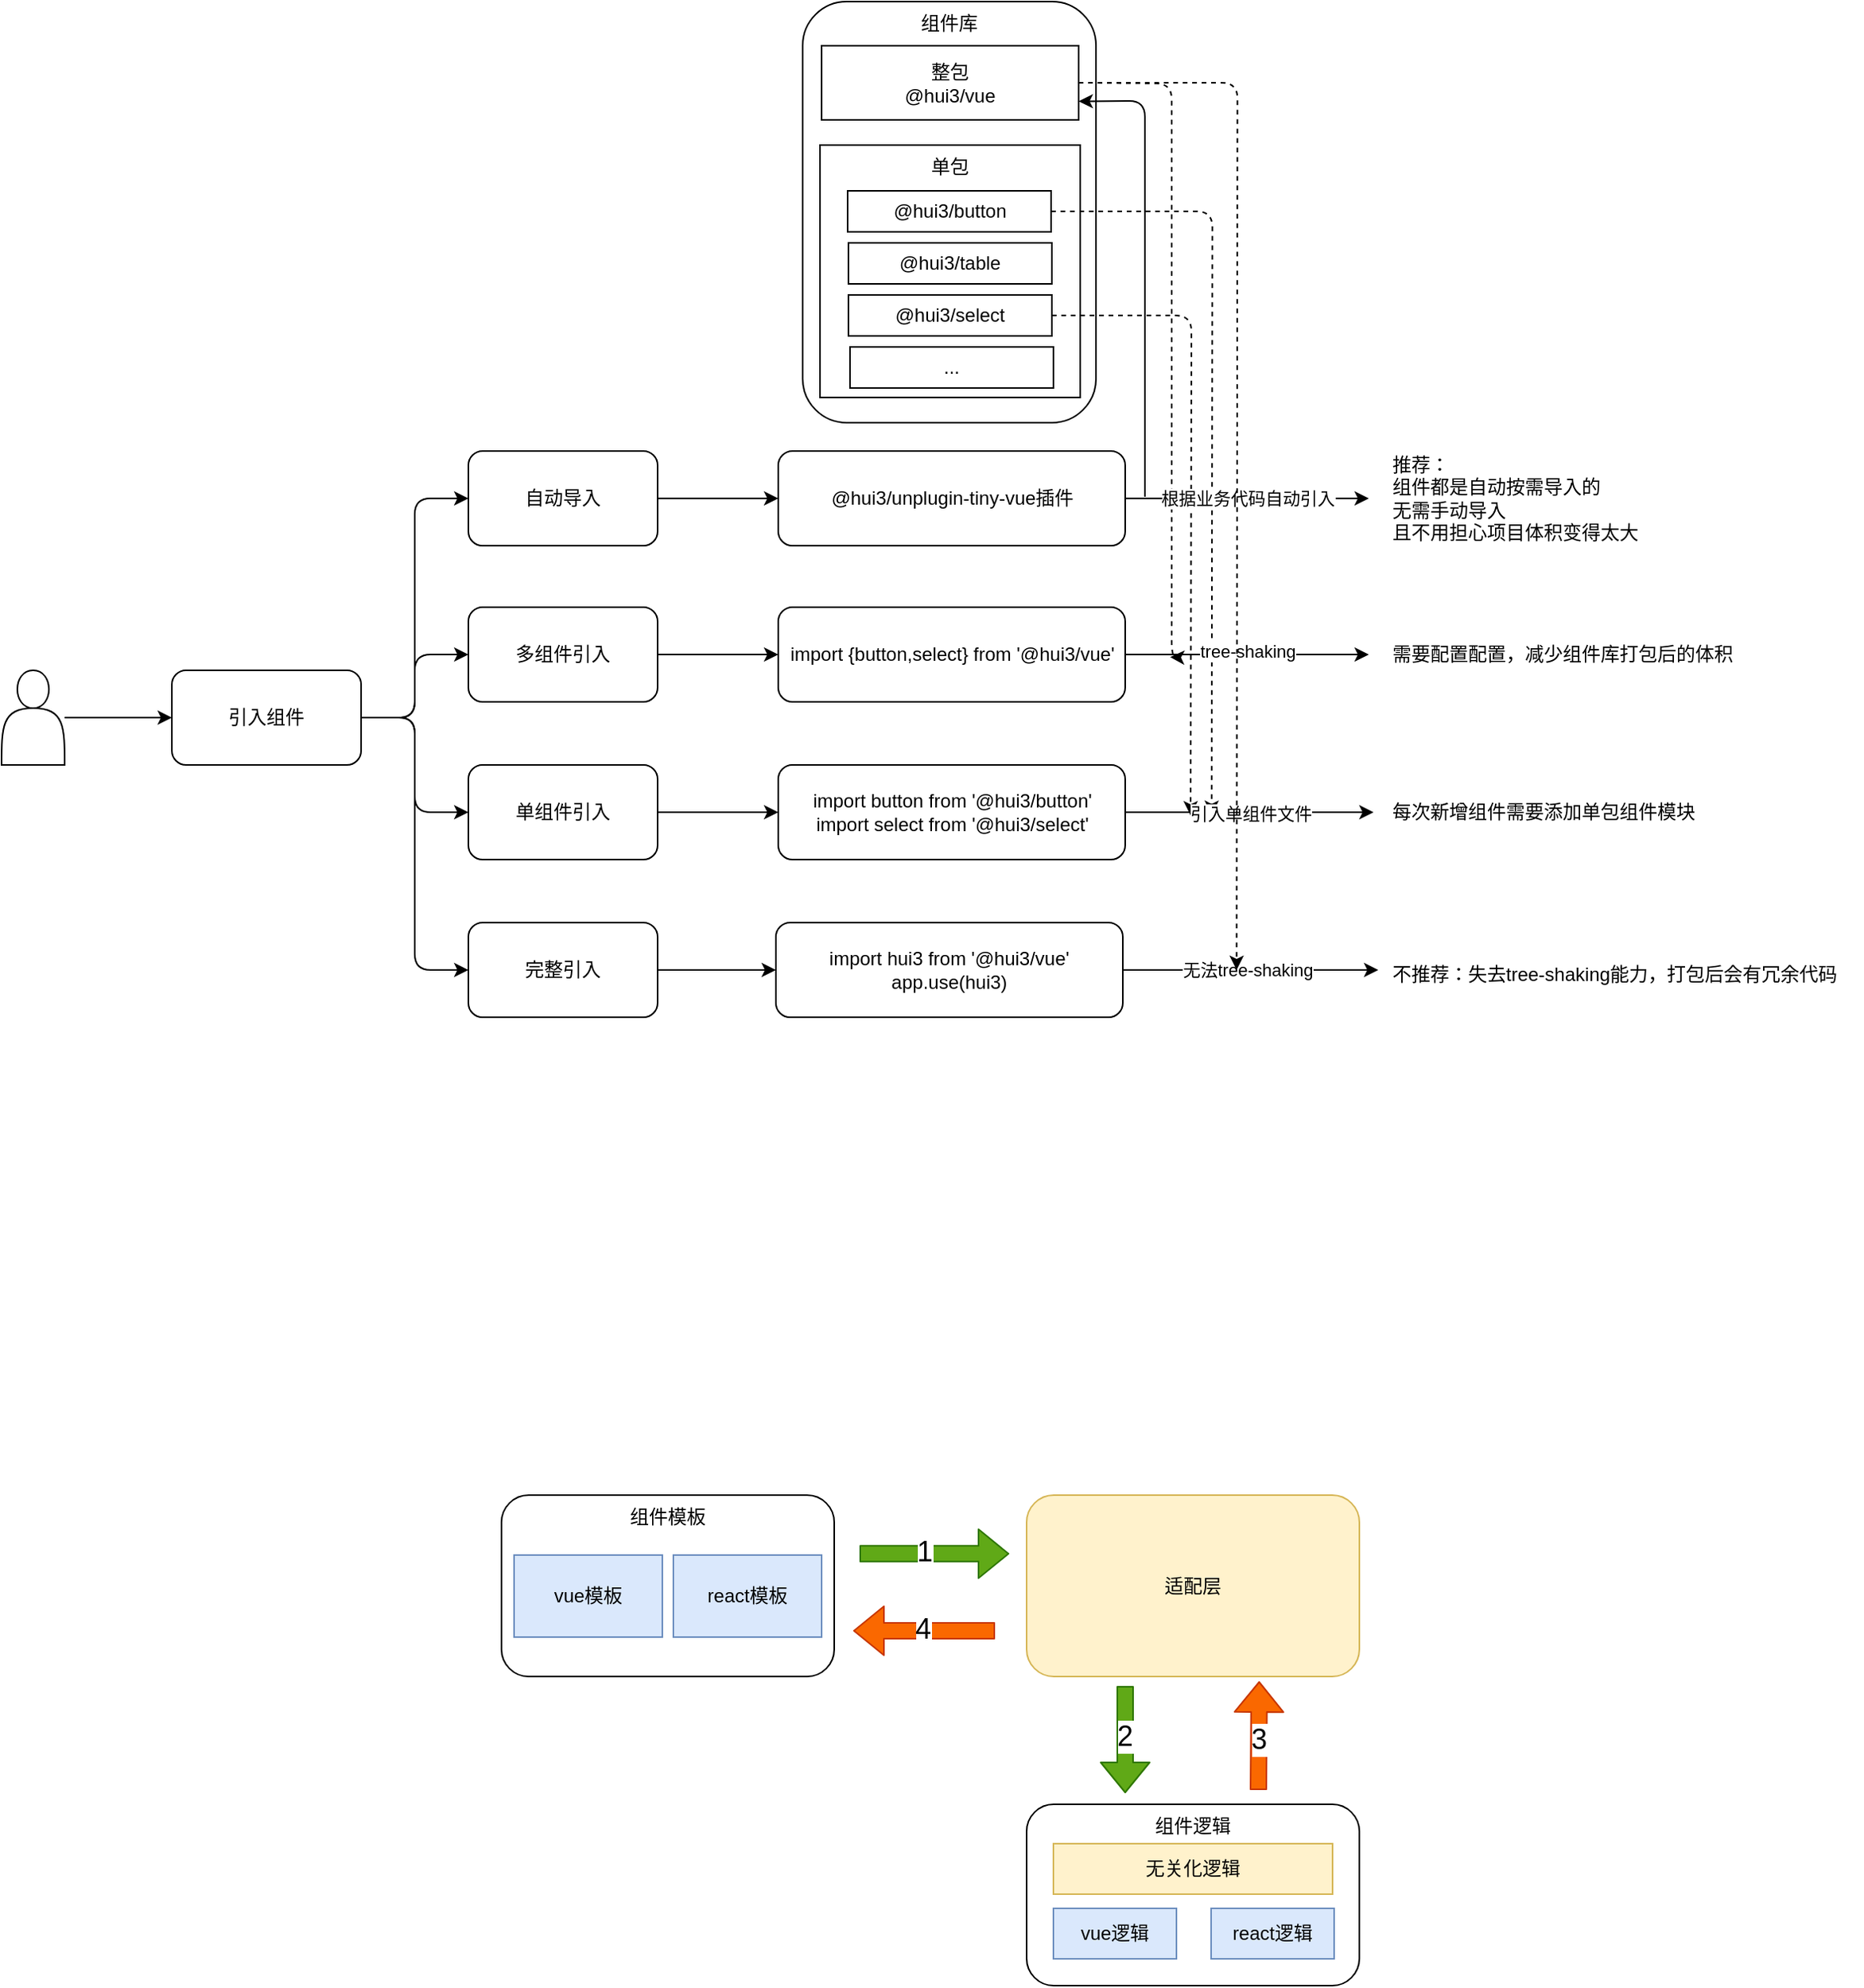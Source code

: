 <mxfile version="22.1.21" type="device">
  <diagram name="第 1 页" id="Cykjuw2FFscTHz3usnXw">
    <mxGraphModel dx="1219" dy="888" grid="0" gridSize="10" guides="1" tooltips="1" connect="1" arrows="1" fold="1" page="0" pageScale="1" pageWidth="827" pageHeight="1169" math="0" shadow="0">
      <root>
        <mxCell id="0" />
        <mxCell id="1" parent="0" />
        <mxCell id="F0Dob9joJ_F_ZiPR7jd0-5" value="" style="edgeStyle=orthogonalEdgeStyle;rounded=1;orthogonalLoop=1;jettySize=auto;html=1;" edge="1" parent="1" source="F0Dob9joJ_F_ZiPR7jd0-1" target="F0Dob9joJ_F_ZiPR7jd0-4">
          <mxGeometry relative="1" as="geometry" />
        </mxCell>
        <mxCell id="F0Dob9joJ_F_ZiPR7jd0-1" value="" style="shape=actor;whiteSpace=wrap;html=1;rounded=1;" vertex="1" parent="1">
          <mxGeometry x="-14" y="343" width="40" height="60" as="geometry" />
        </mxCell>
        <mxCell id="F0Dob9joJ_F_ZiPR7jd0-12" style="edgeStyle=orthogonalEdgeStyle;rounded=1;orthogonalLoop=1;jettySize=auto;html=1;entryX=0;entryY=0.5;entryDx=0;entryDy=0;" edge="1" parent="1" source="F0Dob9joJ_F_ZiPR7jd0-4" target="F0Dob9joJ_F_ZiPR7jd0-6">
          <mxGeometry relative="1" as="geometry" />
        </mxCell>
        <mxCell id="F0Dob9joJ_F_ZiPR7jd0-13" style="edgeStyle=orthogonalEdgeStyle;rounded=1;orthogonalLoop=1;jettySize=auto;html=1;entryX=0;entryY=0.5;entryDx=0;entryDy=0;" edge="1" parent="1" source="F0Dob9joJ_F_ZiPR7jd0-4" target="F0Dob9joJ_F_ZiPR7jd0-8">
          <mxGeometry relative="1" as="geometry" />
        </mxCell>
        <mxCell id="F0Dob9joJ_F_ZiPR7jd0-14" style="edgeStyle=orthogonalEdgeStyle;rounded=1;orthogonalLoop=1;jettySize=auto;html=1;" edge="1" parent="1" source="F0Dob9joJ_F_ZiPR7jd0-4" target="F0Dob9joJ_F_ZiPR7jd0-10">
          <mxGeometry relative="1" as="geometry" />
        </mxCell>
        <mxCell id="F0Dob9joJ_F_ZiPR7jd0-15" style="edgeStyle=orthogonalEdgeStyle;rounded=1;orthogonalLoop=1;jettySize=auto;html=1;entryX=0;entryY=0.5;entryDx=0;entryDy=0;" edge="1" parent="1" source="F0Dob9joJ_F_ZiPR7jd0-4" target="F0Dob9joJ_F_ZiPR7jd0-11">
          <mxGeometry relative="1" as="geometry" />
        </mxCell>
        <mxCell id="F0Dob9joJ_F_ZiPR7jd0-4" value="引入组件" style="whiteSpace=wrap;html=1;rounded=1;" vertex="1" parent="1">
          <mxGeometry x="94" y="343" width="120" height="60" as="geometry" />
        </mxCell>
        <mxCell id="F0Dob9joJ_F_ZiPR7jd0-24" value="" style="edgeStyle=orthogonalEdgeStyle;rounded=1;orthogonalLoop=1;jettySize=auto;html=1;" edge="1" parent="1" source="F0Dob9joJ_F_ZiPR7jd0-6" target="F0Dob9joJ_F_ZiPR7jd0-23">
          <mxGeometry relative="1" as="geometry" />
        </mxCell>
        <mxCell id="F0Dob9joJ_F_ZiPR7jd0-6" value="自动导入" style="whiteSpace=wrap;html=1;rounded=1;" vertex="1" parent="1">
          <mxGeometry x="282" y="204" width="120" height="60" as="geometry" />
        </mxCell>
        <mxCell id="F0Dob9joJ_F_ZiPR7jd0-26" value="" style="edgeStyle=orthogonalEdgeStyle;rounded=1;orthogonalLoop=1;jettySize=auto;html=1;" edge="1" parent="1" source="F0Dob9joJ_F_ZiPR7jd0-8" target="F0Dob9joJ_F_ZiPR7jd0-25">
          <mxGeometry relative="1" as="geometry" />
        </mxCell>
        <mxCell id="F0Dob9joJ_F_ZiPR7jd0-8" value="多组件引入" style="whiteSpace=wrap;html=1;rounded=1;" vertex="1" parent="1">
          <mxGeometry x="282" y="303" width="120" height="60" as="geometry" />
        </mxCell>
        <mxCell id="F0Dob9joJ_F_ZiPR7jd0-30" value="" style="edgeStyle=orthogonalEdgeStyle;rounded=1;orthogonalLoop=1;jettySize=auto;html=1;" edge="1" parent="1" source="F0Dob9joJ_F_ZiPR7jd0-10" target="F0Dob9joJ_F_ZiPR7jd0-29">
          <mxGeometry relative="1" as="geometry" />
        </mxCell>
        <mxCell id="F0Dob9joJ_F_ZiPR7jd0-10" value="单组件引入" style="whiteSpace=wrap;html=1;rounded=1;" vertex="1" parent="1">
          <mxGeometry x="282" y="403" width="120" height="60" as="geometry" />
        </mxCell>
        <mxCell id="F0Dob9joJ_F_ZiPR7jd0-34" style="edgeStyle=orthogonalEdgeStyle;rounded=1;orthogonalLoop=1;jettySize=auto;html=1;entryX=0;entryY=0.5;entryDx=0;entryDy=0;" edge="1" parent="1" source="F0Dob9joJ_F_ZiPR7jd0-11" target="F0Dob9joJ_F_ZiPR7jd0-33">
          <mxGeometry relative="1" as="geometry" />
        </mxCell>
        <mxCell id="F0Dob9joJ_F_ZiPR7jd0-11" value="完整引入" style="whiteSpace=wrap;html=1;rounded=1;" vertex="1" parent="1">
          <mxGeometry x="282" y="503" width="120" height="60" as="geometry" />
        </mxCell>
        <mxCell id="F0Dob9joJ_F_ZiPR7jd0-16" value="组件库" style="rounded=1;whiteSpace=wrap;html=1;verticalAlign=top;" vertex="1" parent="1">
          <mxGeometry x="494" y="-81" width="186" height="267" as="geometry" />
        </mxCell>
        <mxCell id="F0Dob9joJ_F_ZiPR7jd0-46" style="edgeStyle=orthogonalEdgeStyle;rounded=1;orthogonalLoop=1;jettySize=auto;html=1;dashed=1;exitX=1;exitY=0.5;exitDx=0;exitDy=0;" edge="1" parent="1" source="F0Dob9joJ_F_ZiPR7jd0-17">
          <mxGeometry relative="1" as="geometry">
            <mxPoint x="727" y="334.667" as="targetPoint" />
            <mxPoint x="676" y="-72.5" as="sourcePoint" />
            <Array as="points">
              <mxPoint x="676" y="-29" />
              <mxPoint x="728" y="-29" />
              <mxPoint x="728" y="335" />
            </Array>
          </mxGeometry>
        </mxCell>
        <mxCell id="F0Dob9joJ_F_ZiPR7jd0-17" value="整包&lt;br&gt;@hui3/vue" style="rounded=0;whiteSpace=wrap;html=1;" vertex="1" parent="1">
          <mxGeometry x="506" y="-53" width="163" height="47" as="geometry" />
        </mxCell>
        <mxCell id="F0Dob9joJ_F_ZiPR7jd0-18" value="单包" style="rounded=0;whiteSpace=wrap;html=1;verticalAlign=top;" vertex="1" parent="1">
          <mxGeometry x="505" y="10" width="165" height="160" as="geometry" />
        </mxCell>
        <mxCell id="F0Dob9joJ_F_ZiPR7jd0-43" style="edgeStyle=orthogonalEdgeStyle;rounded=1;orthogonalLoop=1;jettySize=auto;html=1;dashed=1;" edge="1" parent="1" source="F0Dob9joJ_F_ZiPR7jd0-19">
          <mxGeometry relative="1" as="geometry">
            <mxPoint x="753.333" y="434.667" as="targetPoint" />
          </mxGeometry>
        </mxCell>
        <mxCell id="F0Dob9joJ_F_ZiPR7jd0-19" value="@hui3/button" style="rounded=0;whiteSpace=wrap;html=1;" vertex="1" parent="1">
          <mxGeometry x="522.5" y="39" width="129" height="26" as="geometry" />
        </mxCell>
        <mxCell id="F0Dob9joJ_F_ZiPR7jd0-20" value="@hui3/table" style="rounded=0;whiteSpace=wrap;html=1;" vertex="1" parent="1">
          <mxGeometry x="523" y="72" width="129" height="26" as="geometry" />
        </mxCell>
        <mxCell id="F0Dob9joJ_F_ZiPR7jd0-44" style="edgeStyle=orthogonalEdgeStyle;rounded=1;orthogonalLoop=1;jettySize=auto;html=1;dashed=1;" edge="1" parent="1" source="F0Dob9joJ_F_ZiPR7jd0-21">
          <mxGeometry relative="1" as="geometry">
            <mxPoint x="740" y="435" as="targetPoint" />
          </mxGeometry>
        </mxCell>
        <mxCell id="F0Dob9joJ_F_ZiPR7jd0-21" value="@hui3/select" style="rounded=0;whiteSpace=wrap;html=1;" vertex="1" parent="1">
          <mxGeometry x="523" y="105" width="129" height="26" as="geometry" />
        </mxCell>
        <mxCell id="F0Dob9joJ_F_ZiPR7jd0-22" value="..." style="rounded=0;whiteSpace=wrap;html=1;" vertex="1" parent="1">
          <mxGeometry x="524" y="138" width="129" height="26" as="geometry" />
        </mxCell>
        <mxCell id="F0Dob9joJ_F_ZiPR7jd0-42" value="" style="edgeStyle=orthogonalEdgeStyle;rounded=1;orthogonalLoop=1;jettySize=auto;html=1;" edge="1" parent="1" source="F0Dob9joJ_F_ZiPR7jd0-23">
          <mxGeometry relative="1" as="geometry">
            <mxPoint x="853" y="234" as="targetPoint" />
          </mxGeometry>
        </mxCell>
        <mxCell id="F0Dob9joJ_F_ZiPR7jd0-51" value="根据业务代码自动引入" style="edgeLabel;html=1;align=center;verticalAlign=middle;resizable=0;points=[];" vertex="1" connectable="0" parent="F0Dob9joJ_F_ZiPR7jd0-42">
          <mxGeometry x="-0.004" relative="1" as="geometry">
            <mxPoint as="offset" />
          </mxGeometry>
        </mxCell>
        <mxCell id="F0Dob9joJ_F_ZiPR7jd0-23" value="@hui3/unplugin-tiny-vue插件" style="whiteSpace=wrap;html=1;rounded=1;" vertex="1" parent="1">
          <mxGeometry x="478.5" y="204" width="220" height="60" as="geometry" />
        </mxCell>
        <mxCell id="F0Dob9joJ_F_ZiPR7jd0-40" value="" style="edgeStyle=orthogonalEdgeStyle;rounded=1;orthogonalLoop=1;jettySize=auto;html=1;" edge="1" parent="1" source="F0Dob9joJ_F_ZiPR7jd0-25">
          <mxGeometry relative="1" as="geometry">
            <mxPoint x="853" y="333" as="targetPoint" />
          </mxGeometry>
        </mxCell>
        <mxCell id="F0Dob9joJ_F_ZiPR7jd0-47" value="tree-shaking" style="edgeLabel;html=1;align=center;verticalAlign=middle;resizable=0;points=[];" vertex="1" connectable="0" parent="F0Dob9joJ_F_ZiPR7jd0-40">
          <mxGeometry x="-0.004" y="2" relative="1" as="geometry">
            <mxPoint as="offset" />
          </mxGeometry>
        </mxCell>
        <mxCell id="F0Dob9joJ_F_ZiPR7jd0-25" value="import {button,select} from &#39;@hui3/vue&#39;" style="whiteSpace=wrap;html=1;rounded=1;" vertex="1" parent="1">
          <mxGeometry x="478.5" y="303" width="220" height="60" as="geometry" />
        </mxCell>
        <mxCell id="F0Dob9joJ_F_ZiPR7jd0-38" value="" style="edgeStyle=orthogonalEdgeStyle;rounded=1;orthogonalLoop=1;jettySize=auto;html=1;" edge="1" parent="1" source="F0Dob9joJ_F_ZiPR7jd0-29">
          <mxGeometry relative="1" as="geometry">
            <mxPoint x="856" y="433" as="targetPoint" />
          </mxGeometry>
        </mxCell>
        <mxCell id="F0Dob9joJ_F_ZiPR7jd0-52" value="引入单组件文件" style="edgeLabel;html=1;align=center;verticalAlign=middle;resizable=0;points=[];" vertex="1" connectable="0" parent="F0Dob9joJ_F_ZiPR7jd0-38">
          <mxGeometry x="0.012" relative="1" as="geometry">
            <mxPoint as="offset" />
          </mxGeometry>
        </mxCell>
        <mxCell id="F0Dob9joJ_F_ZiPR7jd0-29" value="import button from &#39;@hui3/button&#39;&lt;br&gt;import select from &#39;@hui3/select&#39;" style="whiteSpace=wrap;html=1;rounded=1;" vertex="1" parent="1">
          <mxGeometry x="478.5" y="403" width="220" height="60" as="geometry" />
        </mxCell>
        <mxCell id="F0Dob9joJ_F_ZiPR7jd0-36" value="" style="edgeStyle=orthogonalEdgeStyle;rounded=1;orthogonalLoop=1;jettySize=auto;html=1;" edge="1" parent="1" source="F0Dob9joJ_F_ZiPR7jd0-33">
          <mxGeometry relative="1" as="geometry">
            <mxPoint x="859" y="533" as="targetPoint" />
          </mxGeometry>
        </mxCell>
        <mxCell id="F0Dob9joJ_F_ZiPR7jd0-54" value="无法tree-shaking" style="edgeLabel;html=1;align=center;verticalAlign=middle;resizable=0;points=[];" vertex="1" connectable="0" parent="F0Dob9joJ_F_ZiPR7jd0-36">
          <mxGeometry x="-0.132" y="-1" relative="1" as="geometry">
            <mxPoint x="8" y="-1" as="offset" />
          </mxGeometry>
        </mxCell>
        <mxCell id="F0Dob9joJ_F_ZiPR7jd0-33" value="import hui3 from &#39;@hui3/vue&#39;&lt;br&gt;app.use(hui3)" style="whiteSpace=wrap;html=1;rounded=1;" vertex="1" parent="1">
          <mxGeometry x="477" y="503" width="220" height="60" as="geometry" />
        </mxCell>
        <mxCell id="F0Dob9joJ_F_ZiPR7jd0-50" value="" style="endArrow=classic;html=1;rounded=1;entryX=1;entryY=0.75;entryDx=0;entryDy=0;" edge="1" parent="1" target="F0Dob9joJ_F_ZiPR7jd0-17">
          <mxGeometry width="50" height="50" relative="1" as="geometry">
            <mxPoint x="711" y="233" as="sourcePoint" />
            <mxPoint x="709" y="-63" as="targetPoint" />
            <Array as="points">
              <mxPoint x="711" y="-18" />
            </Array>
          </mxGeometry>
        </mxCell>
        <mxCell id="F0Dob9joJ_F_ZiPR7jd0-45" style="edgeStyle=orthogonalEdgeStyle;rounded=1;orthogonalLoop=1;jettySize=auto;html=1;dashed=1;" edge="1" parent="1" source="F0Dob9joJ_F_ZiPR7jd0-17">
          <mxGeometry relative="1" as="geometry">
            <mxPoint x="769.167" y="533" as="targetPoint" />
          </mxGeometry>
        </mxCell>
        <mxCell id="F0Dob9joJ_F_ZiPR7jd0-55" value="推荐：&lt;br&gt;组件都是自动按需导入的&lt;br&gt;无需手动导入&lt;br&gt;且不用担心项目体积变得太大" style="text;html=1;align=left;verticalAlign=middle;resizable=0;points=[];autosize=1;strokeColor=none;fillColor=none;" vertex="1" parent="1">
          <mxGeometry x="866" y="199" width="174" height="70" as="geometry" />
        </mxCell>
        <mxCell id="F0Dob9joJ_F_ZiPR7jd0-56" value="需要配置配置，减少组件库打包后的体积" style="text;html=1;align=left;verticalAlign=middle;resizable=0;points=[];autosize=1;strokeColor=none;fillColor=none;" vertex="1" parent="1">
          <mxGeometry x="866" y="320" width="234" height="26" as="geometry" />
        </mxCell>
        <mxCell id="F0Dob9joJ_F_ZiPR7jd0-57" value="每次新增组件需要添加单包组件模块" style="text;html=1;align=left;verticalAlign=middle;resizable=0;points=[];autosize=1;strokeColor=none;fillColor=none;" vertex="1" parent="1">
          <mxGeometry x="866" y="420" width="210" height="26" as="geometry" />
        </mxCell>
        <mxCell id="F0Dob9joJ_F_ZiPR7jd0-58" value="不推荐：失去tree-shaking能力，打包后会有冗余代码" style="text;html=1;align=left;verticalAlign=middle;resizable=0;points=[];autosize=1;strokeColor=none;fillColor=none;" vertex="1" parent="1">
          <mxGeometry x="866" y="523" width="300" height="26" as="geometry" />
        </mxCell>
        <mxCell id="F0Dob9joJ_F_ZiPR7jd0-64" value="组件模板" style="rounded=1;whiteSpace=wrap;html=1;verticalAlign=top;" vertex="1" parent="1">
          <mxGeometry x="303" y="866" width="211" height="115" as="geometry" />
        </mxCell>
        <mxCell id="F0Dob9joJ_F_ZiPR7jd0-65" value="vue模板" style="rounded=0;whiteSpace=wrap;html=1;fillColor=#dae8fc;strokeColor=#6c8ebf;" vertex="1" parent="1">
          <mxGeometry x="311" y="904" width="94" height="52" as="geometry" />
        </mxCell>
        <mxCell id="F0Dob9joJ_F_ZiPR7jd0-66" value="react模板" style="rounded=0;whiteSpace=wrap;html=1;fillColor=#dae8fc;strokeColor=#6c8ebf;" vertex="1" parent="1">
          <mxGeometry x="412" y="904" width="94" height="52" as="geometry" />
        </mxCell>
        <mxCell id="F0Dob9joJ_F_ZiPR7jd0-67" value="适配层" style="rounded=1;whiteSpace=wrap;html=1;verticalAlign=middle;fillColor=#fff2cc;strokeColor=#d6b656;" vertex="1" parent="1">
          <mxGeometry x="636" y="866" width="211" height="115" as="geometry" />
        </mxCell>
        <mxCell id="F0Dob9joJ_F_ZiPR7jd0-68" value="组件逻辑" style="rounded=1;whiteSpace=wrap;html=1;verticalAlign=top;" vertex="1" parent="1">
          <mxGeometry x="636" y="1062" width="211" height="115" as="geometry" />
        </mxCell>
        <mxCell id="F0Dob9joJ_F_ZiPR7jd0-69" value="vue逻辑" style="rounded=0;whiteSpace=wrap;html=1;fillColor=#dae8fc;strokeColor=#6c8ebf;" vertex="1" parent="1">
          <mxGeometry x="653" y="1128" width="78" height="32" as="geometry" />
        </mxCell>
        <mxCell id="F0Dob9joJ_F_ZiPR7jd0-71" value="" style="shape=flexArrow;endArrow=classic;html=1;rounded=1;fontSize=13;fillColor=#60a917;strokeColor=#2D7600;" edge="1" parent="1">
          <mxGeometry width="50" height="50" relative="1" as="geometry">
            <mxPoint x="530" y="903.17" as="sourcePoint" />
            <mxPoint x="625" y="903.17" as="targetPoint" />
          </mxGeometry>
        </mxCell>
        <mxCell id="F0Dob9joJ_F_ZiPR7jd0-73" value="&lt;font style=&quot;font-size: 18px;&quot;&gt;1&lt;/font&gt;" style="edgeLabel;html=1;align=center;verticalAlign=middle;resizable=0;points=[];fontSize=17;" vertex="1" connectable="0" parent="F0Dob9joJ_F_ZiPR7jd0-71">
          <mxGeometry x="-0.07" y="-3" relative="1" as="geometry">
            <mxPoint x="-3" y="-4" as="offset" />
          </mxGeometry>
        </mxCell>
        <mxCell id="F0Dob9joJ_F_ZiPR7jd0-74" value="4" style="shape=flexArrow;endArrow=classic;html=1;rounded=1;fontSize=13;fillColor=#fa6800;strokeColor=#C73500;" edge="1" parent="1">
          <mxGeometry width="50" height="50" relative="1" as="geometry">
            <mxPoint x="616" y="952" as="sourcePoint" />
            <mxPoint x="526" y="952" as="targetPoint" />
          </mxGeometry>
        </mxCell>
        <mxCell id="F0Dob9joJ_F_ZiPR7jd0-75" value="&lt;font style=&quot;font-size: 18px;&quot;&gt;4&lt;/font&gt;" style="edgeLabel;html=1;align=center;verticalAlign=middle;resizable=0;points=[];fontSize=17;" vertex="1" connectable="0" parent="F0Dob9joJ_F_ZiPR7jd0-74">
          <mxGeometry x="-0.07" y="-3" relative="1" as="geometry">
            <mxPoint x="-4" y="2" as="offset" />
          </mxGeometry>
        </mxCell>
        <mxCell id="F0Dob9joJ_F_ZiPR7jd0-78" value="" style="shape=flexArrow;endArrow=classic;html=1;rounded=1;fontSize=13;fillColor=#60a917;strokeColor=#2D7600;" edge="1" parent="1">
          <mxGeometry width="50" height="50" relative="1" as="geometry">
            <mxPoint x="698.5" y="987" as="sourcePoint" />
            <mxPoint x="698.5" y="1055" as="targetPoint" />
          </mxGeometry>
        </mxCell>
        <mxCell id="F0Dob9joJ_F_ZiPR7jd0-80" value="2" style="edgeLabel;html=1;align=center;verticalAlign=middle;resizable=0;points=[];fontSize=18;" vertex="1" connectable="0" parent="F0Dob9joJ_F_ZiPR7jd0-78">
          <mxGeometry x="-0.075" y="-1" relative="1" as="geometry">
            <mxPoint as="offset" />
          </mxGeometry>
        </mxCell>
        <mxCell id="F0Dob9joJ_F_ZiPR7jd0-81" value="" style="shape=flexArrow;endArrow=classic;html=1;rounded=1;fontSize=13;fillColor=#fa6800;strokeColor=#C73500;" edge="1" parent="1">
          <mxGeometry width="50" height="50" relative="1" as="geometry">
            <mxPoint x="783" y="1053" as="sourcePoint" />
            <mxPoint x="783.48" y="984" as="targetPoint" />
          </mxGeometry>
        </mxCell>
        <mxCell id="F0Dob9joJ_F_ZiPR7jd0-82" value="3" style="edgeLabel;html=1;align=center;verticalAlign=middle;resizable=0;points=[];fontSize=18;" vertex="1" connectable="0" parent="F0Dob9joJ_F_ZiPR7jd0-81">
          <mxGeometry x="-0.075" y="-1" relative="1" as="geometry">
            <mxPoint x="-1" as="offset" />
          </mxGeometry>
        </mxCell>
        <mxCell id="F0Dob9joJ_F_ZiPR7jd0-83" value="react逻辑" style="rounded=0;whiteSpace=wrap;html=1;fillColor=#dae8fc;strokeColor=#6c8ebf;" vertex="1" parent="1">
          <mxGeometry x="753" y="1128" width="78" height="32" as="geometry" />
        </mxCell>
        <mxCell id="F0Dob9joJ_F_ZiPR7jd0-84" value="无关化逻辑" style="rounded=0;whiteSpace=wrap;html=1;fillColor=#fff2cc;strokeColor=#d6b656;" vertex="1" parent="1">
          <mxGeometry x="653" y="1087" width="177" height="32" as="geometry" />
        </mxCell>
      </root>
    </mxGraphModel>
  </diagram>
</mxfile>
